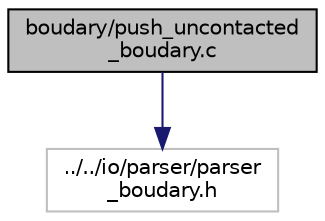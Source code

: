 digraph "boudary/push_uncontacted_boudary.c"
{
 // LATEX_PDF_SIZE
  edge [fontname="Helvetica",fontsize="10",labelfontname="Helvetica",labelfontsize="10"];
  node [fontname="Helvetica",fontsize="10",shape=record];
  Node1 [label="boudary/push_uncontacted\l_boudary.c",height=0.2,width=0.4,color="black", fillcolor="grey75", style="filled", fontcolor="black",tooltip=" "];
  Node1 -> Node2 [color="midnightblue",fontsize="10",style="solid"];
  Node2 [label="../../io/parser/parser\l_boudary.h",height=0.2,width=0.4,color="grey75", fillcolor="white", style="filled",tooltip=" "];
}
